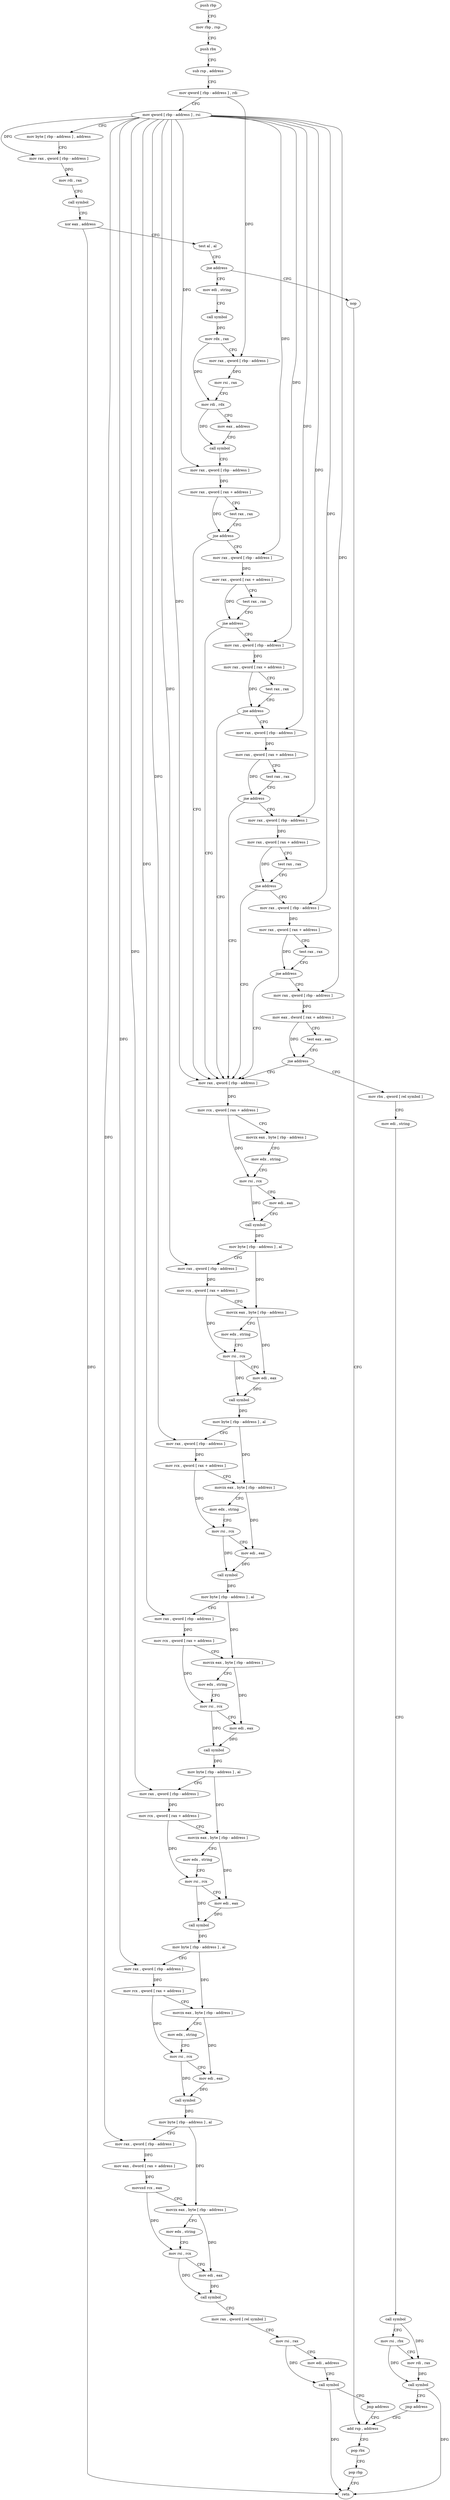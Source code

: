 digraph "func" {
"4332188" [label = "push rbp" ]
"4332189" [label = "mov rbp , rsp" ]
"4332192" [label = "push rbx" ]
"4332193" [label = "sub rsp , address" ]
"4332197" [label = "mov qword [ rbp - address ] , rdi" ]
"4332201" [label = "mov qword [ rbp - address ] , rsi" ]
"4332205" [label = "mov byte [ rbp - address ] , address" ]
"4332209" [label = "mov rax , qword [ rbp - address ]" ]
"4332213" [label = "mov rdi , rax" ]
"4332216" [label = "call symbol" ]
"4332221" [label = "xor eax , address" ]
"4332224" [label = "test al , al" ]
"4332226" [label = "jne address" ]
"4332642" [label = "nop" ]
"4332232" [label = "mov edi , string" ]
"4332643" [label = "add rsp , address" ]
"4332237" [label = "call symbol" ]
"4332242" [label = "mov rdx , rax" ]
"4332245" [label = "mov rax , qword [ rbp - address ]" ]
"4332249" [label = "mov rsi , rax" ]
"4332252" [label = "mov rdi , rdx" ]
"4332255" [label = "mov eax , address" ]
"4332260" [label = "call symbol" ]
"4332265" [label = "mov rax , qword [ rbp - address ]" ]
"4332269" [label = "mov rax , qword [ rax + address ]" ]
"4332273" [label = "test rax , rax" ]
"4332276" [label = "jne address" ]
"4332399" [label = "mov rax , qword [ rbp - address ]" ]
"4332278" [label = "mov rax , qword [ rbp - address ]" ]
"4332403" [label = "mov rcx , qword [ rax + address ]" ]
"4332407" [label = "movzx eax , byte [ rbp - address ]" ]
"4332411" [label = "mov edx , string" ]
"4332416" [label = "mov rsi , rcx" ]
"4332419" [label = "mov edi , eax" ]
"4332421" [label = "call symbol" ]
"4332426" [label = "mov byte [ rbp - address ] , al" ]
"4332429" [label = "mov rax , qword [ rbp - address ]" ]
"4332433" [label = "mov rcx , qword [ rax + address ]" ]
"4332437" [label = "movzx eax , byte [ rbp - address ]" ]
"4332441" [label = "mov edx , string" ]
"4332446" [label = "mov rsi , rcx" ]
"4332449" [label = "mov edi , eax" ]
"4332451" [label = "call symbol" ]
"4332456" [label = "mov byte [ rbp - address ] , al" ]
"4332459" [label = "mov rax , qword [ rbp - address ]" ]
"4332463" [label = "mov rcx , qword [ rax + address ]" ]
"4332467" [label = "movzx eax , byte [ rbp - address ]" ]
"4332471" [label = "mov edx , string" ]
"4332476" [label = "mov rsi , rcx" ]
"4332479" [label = "mov edi , eax" ]
"4332481" [label = "call symbol" ]
"4332486" [label = "mov byte [ rbp - address ] , al" ]
"4332489" [label = "mov rax , qword [ rbp - address ]" ]
"4332493" [label = "mov rcx , qword [ rax + address ]" ]
"4332500" [label = "movzx eax , byte [ rbp - address ]" ]
"4332504" [label = "mov edx , string" ]
"4332509" [label = "mov rsi , rcx" ]
"4332512" [label = "mov edi , eax" ]
"4332514" [label = "call symbol" ]
"4332519" [label = "mov byte [ rbp - address ] , al" ]
"4332522" [label = "mov rax , qword [ rbp - address ]" ]
"4332526" [label = "mov rcx , qword [ rax + address ]" ]
"4332533" [label = "movzx eax , byte [ rbp - address ]" ]
"4332537" [label = "mov edx , string" ]
"4332542" [label = "mov rsi , rcx" ]
"4332545" [label = "mov edi , eax" ]
"4332547" [label = "call symbol" ]
"4332552" [label = "mov byte [ rbp - address ] , al" ]
"4332555" [label = "mov rax , qword [ rbp - address ]" ]
"4332559" [label = "mov rcx , qword [ rax + address ]" ]
"4332566" [label = "movzx eax , byte [ rbp - address ]" ]
"4332570" [label = "mov edx , string" ]
"4332575" [label = "mov rsi , rcx" ]
"4332578" [label = "mov edi , eax" ]
"4332580" [label = "call symbol" ]
"4332585" [label = "mov byte [ rbp - address ] , al" ]
"4332588" [label = "mov rax , qword [ rbp - address ]" ]
"4332592" [label = "mov eax , dword [ rax + address ]" ]
"4332598" [label = "movsxd rcx , eax" ]
"4332601" [label = "movzx eax , byte [ rbp - address ]" ]
"4332605" [label = "mov edx , string" ]
"4332610" [label = "mov rsi , rcx" ]
"4332613" [label = "mov edi , eax" ]
"4332615" [label = "call symbol" ]
"4332620" [label = "mov rax , qword [ rel symbol ]" ]
"4332627" [label = "mov rsi , rax" ]
"4332630" [label = "mov edi , address" ]
"4332635" [label = "call symbol" ]
"4332640" [label = "jmp address" ]
"4332282" [label = "mov rax , qword [ rax + address ]" ]
"4332286" [label = "test rax , rax" ]
"4332289" [label = "jne address" ]
"4332291" [label = "mov rax , qword [ rbp - address ]" ]
"4332647" [label = "pop rbx" ]
"4332648" [label = "pop rbp" ]
"4332649" [label = "retn" ]
"4332295" [label = "mov rax , qword [ rax + address ]" ]
"4332299" [label = "test rax , rax" ]
"4332302" [label = "jne address" ]
"4332304" [label = "mov rax , qword [ rbp - address ]" ]
"4332308" [label = "mov rax , qword [ rax + address ]" ]
"4332315" [label = "test rax , rax" ]
"4332318" [label = "jne address" ]
"4332320" [label = "mov rax , qword [ rbp - address ]" ]
"4332324" [label = "mov rax , qword [ rax + address ]" ]
"4332331" [label = "test rax , rax" ]
"4332334" [label = "jne address" ]
"4332336" [label = "mov rax , qword [ rbp - address ]" ]
"4332340" [label = "mov rax , qword [ rax + address ]" ]
"4332347" [label = "test rax , rax" ]
"4332350" [label = "jne address" ]
"4332352" [label = "mov rax , qword [ rbp - address ]" ]
"4332356" [label = "mov eax , dword [ rax + address ]" ]
"4332362" [label = "test eax , eax" ]
"4332364" [label = "jne address" ]
"4332366" [label = "mov rbx , qword [ rel symbol ]" ]
"4332373" [label = "mov edi , string" ]
"4332378" [label = "call symbol" ]
"4332383" [label = "mov rsi , rbx" ]
"4332386" [label = "mov rdi , rax" ]
"4332389" [label = "call symbol" ]
"4332394" [label = "jmp address" ]
"4332188" -> "4332189" [ label = "CFG" ]
"4332189" -> "4332192" [ label = "CFG" ]
"4332192" -> "4332193" [ label = "CFG" ]
"4332193" -> "4332197" [ label = "CFG" ]
"4332197" -> "4332201" [ label = "CFG" ]
"4332197" -> "4332245" [ label = "DFG" ]
"4332201" -> "4332205" [ label = "CFG" ]
"4332201" -> "4332209" [ label = "DFG" ]
"4332201" -> "4332265" [ label = "DFG" ]
"4332201" -> "4332399" [ label = "DFG" ]
"4332201" -> "4332429" [ label = "DFG" ]
"4332201" -> "4332459" [ label = "DFG" ]
"4332201" -> "4332489" [ label = "DFG" ]
"4332201" -> "4332522" [ label = "DFG" ]
"4332201" -> "4332555" [ label = "DFG" ]
"4332201" -> "4332588" [ label = "DFG" ]
"4332201" -> "4332278" [ label = "DFG" ]
"4332201" -> "4332291" [ label = "DFG" ]
"4332201" -> "4332304" [ label = "DFG" ]
"4332201" -> "4332320" [ label = "DFG" ]
"4332201" -> "4332336" [ label = "DFG" ]
"4332201" -> "4332352" [ label = "DFG" ]
"4332205" -> "4332209" [ label = "CFG" ]
"4332209" -> "4332213" [ label = "DFG" ]
"4332213" -> "4332216" [ label = "CFG" ]
"4332216" -> "4332221" [ label = "CFG" ]
"4332221" -> "4332224" [ label = "CFG" ]
"4332221" -> "4332649" [ label = "DFG" ]
"4332224" -> "4332226" [ label = "CFG" ]
"4332226" -> "4332642" [ label = "CFG" ]
"4332226" -> "4332232" [ label = "CFG" ]
"4332642" -> "4332643" [ label = "CFG" ]
"4332232" -> "4332237" [ label = "CFG" ]
"4332643" -> "4332647" [ label = "CFG" ]
"4332237" -> "4332242" [ label = "DFG" ]
"4332242" -> "4332245" [ label = "CFG" ]
"4332242" -> "4332252" [ label = "DFG" ]
"4332245" -> "4332249" [ label = "DFG" ]
"4332249" -> "4332252" [ label = "CFG" ]
"4332252" -> "4332255" [ label = "CFG" ]
"4332252" -> "4332260" [ label = "DFG" ]
"4332255" -> "4332260" [ label = "CFG" ]
"4332260" -> "4332265" [ label = "CFG" ]
"4332265" -> "4332269" [ label = "DFG" ]
"4332269" -> "4332273" [ label = "CFG" ]
"4332269" -> "4332276" [ label = "DFG" ]
"4332273" -> "4332276" [ label = "CFG" ]
"4332276" -> "4332399" [ label = "CFG" ]
"4332276" -> "4332278" [ label = "CFG" ]
"4332399" -> "4332403" [ label = "DFG" ]
"4332278" -> "4332282" [ label = "DFG" ]
"4332403" -> "4332407" [ label = "CFG" ]
"4332403" -> "4332416" [ label = "DFG" ]
"4332407" -> "4332411" [ label = "CFG" ]
"4332411" -> "4332416" [ label = "CFG" ]
"4332416" -> "4332419" [ label = "CFG" ]
"4332416" -> "4332421" [ label = "DFG" ]
"4332419" -> "4332421" [ label = "CFG" ]
"4332421" -> "4332426" [ label = "DFG" ]
"4332426" -> "4332429" [ label = "CFG" ]
"4332426" -> "4332437" [ label = "DFG" ]
"4332429" -> "4332433" [ label = "DFG" ]
"4332433" -> "4332437" [ label = "CFG" ]
"4332433" -> "4332446" [ label = "DFG" ]
"4332437" -> "4332441" [ label = "CFG" ]
"4332437" -> "4332449" [ label = "DFG" ]
"4332441" -> "4332446" [ label = "CFG" ]
"4332446" -> "4332449" [ label = "CFG" ]
"4332446" -> "4332451" [ label = "DFG" ]
"4332449" -> "4332451" [ label = "DFG" ]
"4332451" -> "4332456" [ label = "DFG" ]
"4332456" -> "4332459" [ label = "CFG" ]
"4332456" -> "4332467" [ label = "DFG" ]
"4332459" -> "4332463" [ label = "DFG" ]
"4332463" -> "4332467" [ label = "CFG" ]
"4332463" -> "4332476" [ label = "DFG" ]
"4332467" -> "4332471" [ label = "CFG" ]
"4332467" -> "4332479" [ label = "DFG" ]
"4332471" -> "4332476" [ label = "CFG" ]
"4332476" -> "4332479" [ label = "CFG" ]
"4332476" -> "4332481" [ label = "DFG" ]
"4332479" -> "4332481" [ label = "DFG" ]
"4332481" -> "4332486" [ label = "DFG" ]
"4332486" -> "4332489" [ label = "CFG" ]
"4332486" -> "4332500" [ label = "DFG" ]
"4332489" -> "4332493" [ label = "DFG" ]
"4332493" -> "4332500" [ label = "CFG" ]
"4332493" -> "4332509" [ label = "DFG" ]
"4332500" -> "4332504" [ label = "CFG" ]
"4332500" -> "4332512" [ label = "DFG" ]
"4332504" -> "4332509" [ label = "CFG" ]
"4332509" -> "4332512" [ label = "CFG" ]
"4332509" -> "4332514" [ label = "DFG" ]
"4332512" -> "4332514" [ label = "DFG" ]
"4332514" -> "4332519" [ label = "DFG" ]
"4332519" -> "4332522" [ label = "CFG" ]
"4332519" -> "4332533" [ label = "DFG" ]
"4332522" -> "4332526" [ label = "DFG" ]
"4332526" -> "4332533" [ label = "CFG" ]
"4332526" -> "4332542" [ label = "DFG" ]
"4332533" -> "4332537" [ label = "CFG" ]
"4332533" -> "4332545" [ label = "DFG" ]
"4332537" -> "4332542" [ label = "CFG" ]
"4332542" -> "4332545" [ label = "CFG" ]
"4332542" -> "4332547" [ label = "DFG" ]
"4332545" -> "4332547" [ label = "DFG" ]
"4332547" -> "4332552" [ label = "DFG" ]
"4332552" -> "4332555" [ label = "CFG" ]
"4332552" -> "4332566" [ label = "DFG" ]
"4332555" -> "4332559" [ label = "DFG" ]
"4332559" -> "4332566" [ label = "CFG" ]
"4332559" -> "4332575" [ label = "DFG" ]
"4332566" -> "4332570" [ label = "CFG" ]
"4332566" -> "4332578" [ label = "DFG" ]
"4332570" -> "4332575" [ label = "CFG" ]
"4332575" -> "4332578" [ label = "CFG" ]
"4332575" -> "4332580" [ label = "DFG" ]
"4332578" -> "4332580" [ label = "DFG" ]
"4332580" -> "4332585" [ label = "DFG" ]
"4332585" -> "4332588" [ label = "CFG" ]
"4332585" -> "4332601" [ label = "DFG" ]
"4332588" -> "4332592" [ label = "DFG" ]
"4332592" -> "4332598" [ label = "DFG" ]
"4332598" -> "4332601" [ label = "CFG" ]
"4332598" -> "4332610" [ label = "DFG" ]
"4332601" -> "4332605" [ label = "CFG" ]
"4332601" -> "4332613" [ label = "DFG" ]
"4332605" -> "4332610" [ label = "CFG" ]
"4332610" -> "4332613" [ label = "CFG" ]
"4332610" -> "4332615" [ label = "DFG" ]
"4332613" -> "4332615" [ label = "DFG" ]
"4332615" -> "4332620" [ label = "CFG" ]
"4332620" -> "4332627" [ label = "CFG" ]
"4332627" -> "4332630" [ label = "CFG" ]
"4332627" -> "4332635" [ label = "DFG" ]
"4332630" -> "4332635" [ label = "CFG" ]
"4332635" -> "4332640" [ label = "CFG" ]
"4332635" -> "4332649" [ label = "DFG" ]
"4332640" -> "4332643" [ label = "CFG" ]
"4332282" -> "4332286" [ label = "CFG" ]
"4332282" -> "4332289" [ label = "DFG" ]
"4332286" -> "4332289" [ label = "CFG" ]
"4332289" -> "4332399" [ label = "CFG" ]
"4332289" -> "4332291" [ label = "CFG" ]
"4332291" -> "4332295" [ label = "DFG" ]
"4332647" -> "4332648" [ label = "CFG" ]
"4332648" -> "4332649" [ label = "CFG" ]
"4332295" -> "4332299" [ label = "CFG" ]
"4332295" -> "4332302" [ label = "DFG" ]
"4332299" -> "4332302" [ label = "CFG" ]
"4332302" -> "4332399" [ label = "CFG" ]
"4332302" -> "4332304" [ label = "CFG" ]
"4332304" -> "4332308" [ label = "DFG" ]
"4332308" -> "4332315" [ label = "CFG" ]
"4332308" -> "4332318" [ label = "DFG" ]
"4332315" -> "4332318" [ label = "CFG" ]
"4332318" -> "4332399" [ label = "CFG" ]
"4332318" -> "4332320" [ label = "CFG" ]
"4332320" -> "4332324" [ label = "DFG" ]
"4332324" -> "4332331" [ label = "CFG" ]
"4332324" -> "4332334" [ label = "DFG" ]
"4332331" -> "4332334" [ label = "CFG" ]
"4332334" -> "4332399" [ label = "CFG" ]
"4332334" -> "4332336" [ label = "CFG" ]
"4332336" -> "4332340" [ label = "DFG" ]
"4332340" -> "4332347" [ label = "CFG" ]
"4332340" -> "4332350" [ label = "DFG" ]
"4332347" -> "4332350" [ label = "CFG" ]
"4332350" -> "4332399" [ label = "CFG" ]
"4332350" -> "4332352" [ label = "CFG" ]
"4332352" -> "4332356" [ label = "DFG" ]
"4332356" -> "4332362" [ label = "CFG" ]
"4332356" -> "4332364" [ label = "DFG" ]
"4332362" -> "4332364" [ label = "CFG" ]
"4332364" -> "4332399" [ label = "CFG" ]
"4332364" -> "4332366" [ label = "CFG" ]
"4332366" -> "4332373" [ label = "CFG" ]
"4332373" -> "4332378" [ label = "CFG" ]
"4332378" -> "4332383" [ label = "CFG" ]
"4332378" -> "4332386" [ label = "DFG" ]
"4332383" -> "4332386" [ label = "CFG" ]
"4332383" -> "4332389" [ label = "DFG" ]
"4332386" -> "4332389" [ label = "DFG" ]
"4332389" -> "4332394" [ label = "CFG" ]
"4332389" -> "4332649" [ label = "DFG" ]
"4332394" -> "4332643" [ label = "CFG" ]
}
